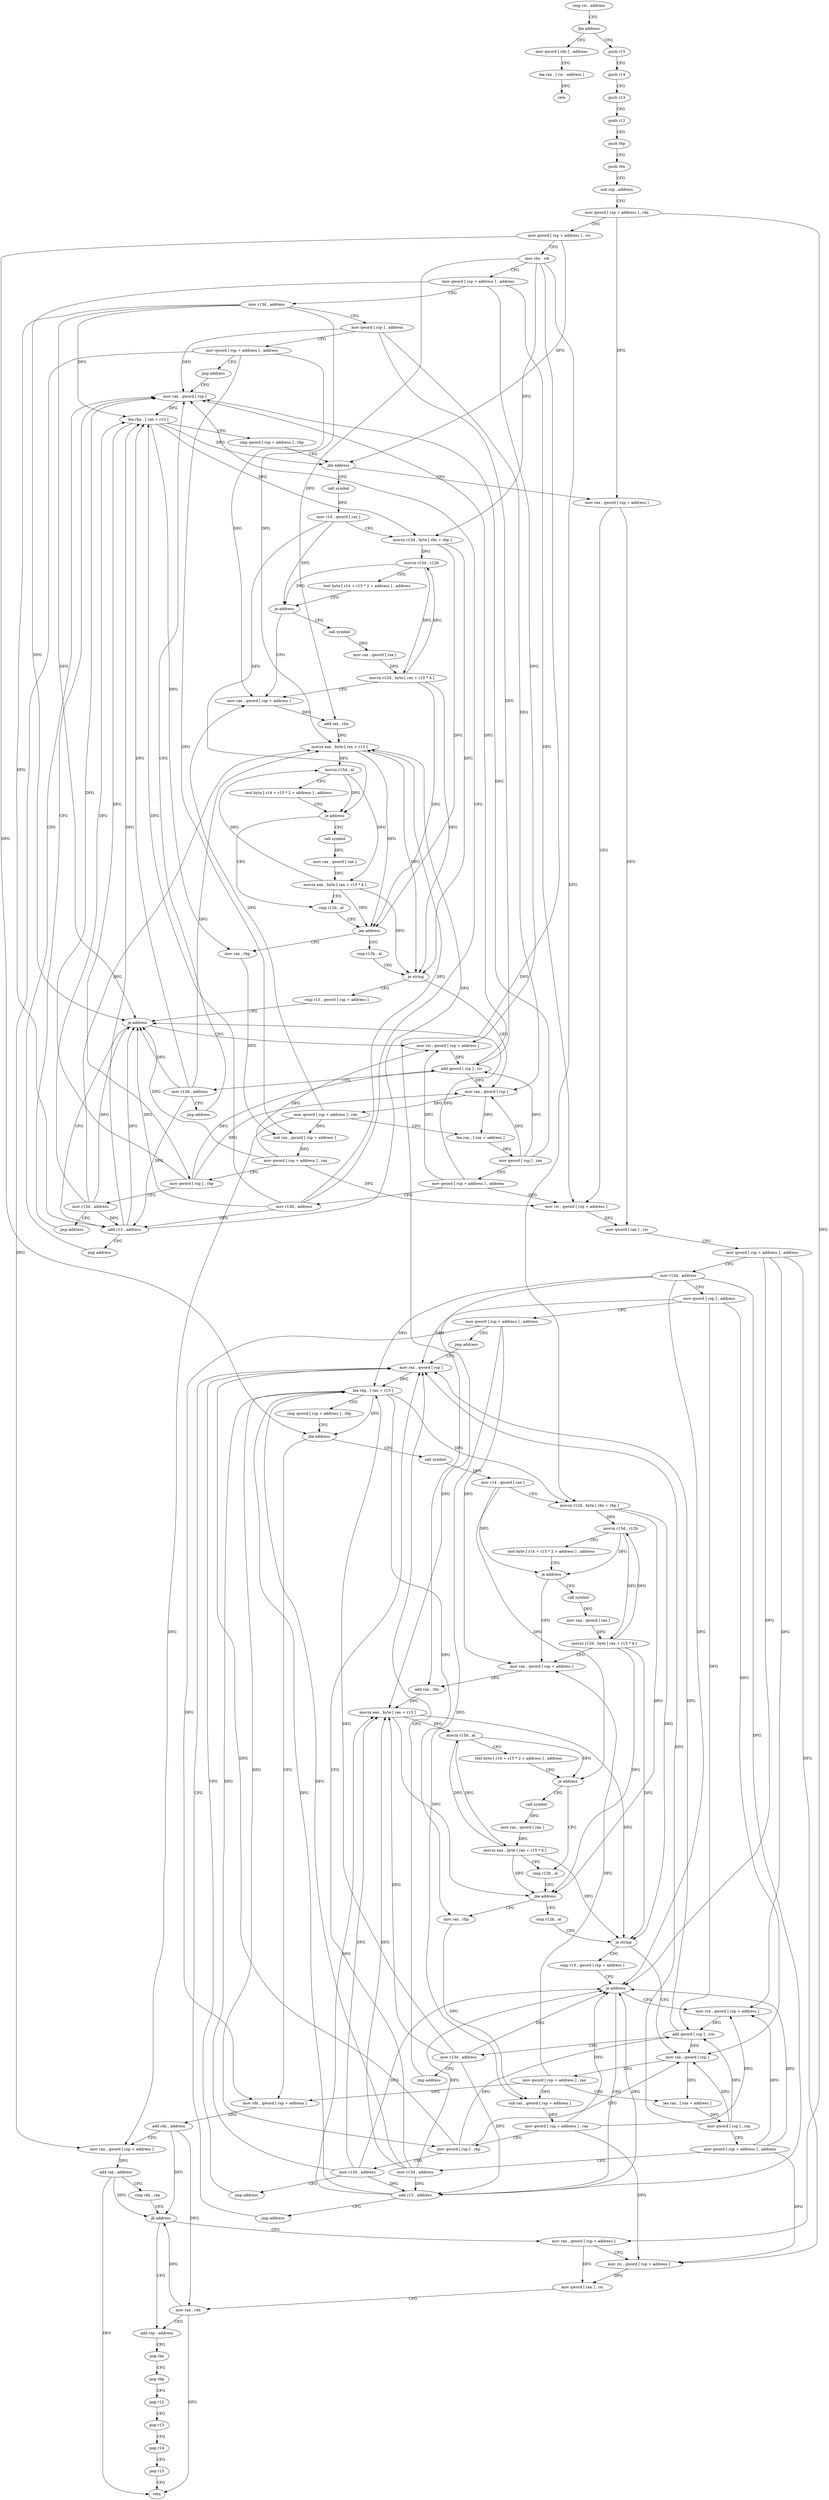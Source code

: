 digraph "func" {
"291928" [label = "cmp rsi , address" ]
"291932" [label = "jbe address" ]
"291995" [label = "mov qword [ rdx ] , address" ]
"291934" [label = "push r15" ]
"292002" [label = "lea rax , [ rsi - address ]" ]
"292006" [label = "retn" ]
"291936" [label = "push r14" ]
"291938" [label = "push r13" ]
"291940" [label = "push r12" ]
"291942" [label = "push rbp" ]
"291943" [label = "push rbx" ]
"291944" [label = "sub rsp , address" ]
"291948" [label = "mov qword [ rsp + address ] , rdx" ]
"291953" [label = "mov qword [ rsp + address ] , rsi" ]
"291958" [label = "mov rbx , rdi" ]
"291961" [label = "mov qword [ rsp + address ] , address" ]
"291970" [label = "mov r13d , address" ]
"291976" [label = "mov qword [ rsp ] , address" ]
"291984" [label = "mov qword [ rsp + address ] , address" ]
"291993" [label = "jmp address" ]
"292048" [label = "mov rax , qword [ rsp ]" ]
"292052" [label = "lea rbp , [ rax + r13 ]" ]
"292056" [label = "cmp qword [ rsp + address ] , rbp" ]
"292061" [label = "jbe address" ]
"292216" [label = "mov rax , qword [ rsp + address ]" ]
"292067" [label = "call symbol" ]
"292221" [label = "mov rsi , qword [ rsp + address ]" ]
"292226" [label = "mov qword [ rax ] , rsi" ]
"292229" [label = "mov qword [ rsp + address ] , address" ]
"292238" [label = "mov r13d , address" ]
"292244" [label = "mov qword [ rsp ] , address" ]
"292252" [label = "mov qword [ rsp + address ] , address" ]
"292261" [label = "jmp address" ]
"292304" [label = "mov rax , qword [ rsp ]" ]
"292072" [label = "mov r14 , qword [ rax ]" ]
"292075" [label = "movzx r12d , byte [ rbx + rbp ]" ]
"292080" [label = "movzx r15d , r12b" ]
"292084" [label = "test byte [ r14 + r15 * 2 + address ] , address" ]
"292090" [label = "je address" ]
"292105" [label = "mov rax , qword [ rsp + address ]" ]
"292092" [label = "call symbol" ]
"292308" [label = "lea rbp , [ rax + r13 ]" ]
"292312" [label = "cmp qword [ rsp + address ] , rbp" ]
"292317" [label = "jbe address" ]
"292472" [label = "mov rdx , qword [ rsp + address ]" ]
"292323" [label = "call symbol" ]
"292110" [label = "add rax , rbx" ]
"292113" [label = "movzx eax , byte [ rax + r13 ]" ]
"292118" [label = "movzx r15d , al" ]
"292122" [label = "test byte [ r14 + r15 * 2 + address ] , address" ]
"292128" [label = "je address" ]
"292143" [label = "cmp r12b , al" ]
"292130" [label = "call symbol" ]
"292097" [label = "mov rax , qword [ rax ]" ]
"292100" [label = "movzx r12d , byte [ rax + r15 * 4 ]" ]
"292477" [label = "add rdx , address" ]
"292481" [label = "mov rax , qword [ rsp + address ]" ]
"292486" [label = "add rax , address" ]
"292490" [label = "cmp rdx , rax" ]
"292493" [label = "jb address" ]
"292511" [label = "add rsp , address" ]
"292495" [label = "mov rax , qword [ rsp + address ]" ]
"292328" [label = "mov r14 , qword [ rax ]" ]
"292331" [label = "movzx r12d , byte [ rbx + rbp ]" ]
"292336" [label = "movzx r15d , r12b" ]
"292340" [label = "test byte [ r14 + r15 * 2 + address ] , address" ]
"292346" [label = "je address" ]
"292361" [label = "mov rax , qword [ rsp + address ]" ]
"292348" [label = "call symbol" ]
"292146" [label = "jae address" ]
"292007" [label = "cmp r12b , al" ]
"292152" [label = "mov rax , rbp" ]
"292135" [label = "mov rax , qword [ rax ]" ]
"292138" [label = "movzx eax , byte [ rax + r15 * 4 ]" ]
"292515" [label = "pop rbx" ]
"292516" [label = "pop rbp" ]
"292517" [label = "pop r12" ]
"292519" [label = "pop r13" ]
"292521" [label = "pop r14" ]
"292523" [label = "pop r15" ]
"292525" [label = "retn" ]
"292500" [label = "mov rsi , qword [ rsp + address ]" ]
"292505" [label = "mov qword [ rax ] , rsi" ]
"292508" [label = "mov rax , rdx" ]
"292366" [label = "add rax , rbx" ]
"292369" [label = "movzx eax , byte [ rax + r13 ]" ]
"292374" [label = "movzx r15d , al" ]
"292378" [label = "test byte [ r14 + r15 * 2 + address ] , address" ]
"292384" [label = "je address" ]
"292399" [label = "cmp r12b , al" ]
"292386" [label = "call symbol" ]
"292353" [label = "mov rax , qword [ rax ]" ]
"292356" [label = "movzx r12d , byte [ rax + r15 * 4 ]" ]
"292010" [label = "je string" ]
"292180" [label = "cmp r13 , qword [ rsp + address ]" ]
"292016" [label = "mov rax , qword [ rsp ]" ]
"292155" [label = "sub rax , qword [ rsp + address ]" ]
"292160" [label = "mov qword [ rsp + address ] , rax" ]
"292165" [label = "mov qword [ rsp ] , rbp" ]
"292169" [label = "mov r13d , address" ]
"292175" [label = "jmp address" ]
"292402" [label = "jbe address" ]
"292263" [label = "cmp r12b , al" ]
"292408" [label = "mov rax , rbp" ]
"292391" [label = "mov rax , qword [ rax ]" ]
"292394" [label = "movzx eax , byte [ rax + r15 * 4 ]" ]
"292185" [label = "je address" ]
"292196" [label = "mov rsi , qword [ rsp + address ]" ]
"292187" [label = "add r13 , address" ]
"292020" [label = "mov qword [ rsp + address ] , rax" ]
"292025" [label = "lea rax , [ rax + address ]" ]
"292029" [label = "mov qword [ rsp ] , rax" ]
"292033" [label = "mov qword [ rsp + address ] , address" ]
"292042" [label = "mov r13d , address" ]
"292266" [label = "je string" ]
"292436" [label = "cmp r13 , qword [ rsp + address ]" ]
"292272" [label = "mov rax , qword [ rsp ]" ]
"292411" [label = "sub rax , qword [ rsp + address ]" ]
"292416" [label = "mov qword [ rsp + address ] , rax" ]
"292421" [label = "mov qword [ rsp ] , rbp" ]
"292425" [label = "mov r13d , address" ]
"292431" [label = "jmp address" ]
"292201" [label = "add qword [ rsp ] , rsi" ]
"292205" [label = "mov r13d , address" ]
"292211" [label = "jmp address" ]
"292191" [label = "jmp address" ]
"292441" [label = "je address" ]
"292452" [label = "mov rcx , qword [ rsp + address ]" ]
"292443" [label = "add r13 , address" ]
"292276" [label = "mov qword [ rsp + address ] , rax" ]
"292281" [label = "lea rax , [ rax + address ]" ]
"292285" [label = "mov qword [ rsp ] , rax" ]
"292289" [label = "mov qword [ rsp + address ] , address" ]
"292298" [label = "mov r13d , address" ]
"292457" [label = "add qword [ rsp ] , rcx" ]
"292461" [label = "mov r13d , address" ]
"292467" [label = "jmp address" ]
"292447" [label = "jmp address" ]
"291928" -> "291932" [ label = "CFG" ]
"291932" -> "291995" [ label = "CFG" ]
"291932" -> "291934" [ label = "CFG" ]
"291995" -> "292002" [ label = "CFG" ]
"291934" -> "291936" [ label = "CFG" ]
"292002" -> "292006" [ label = "DFG" ]
"291936" -> "291938" [ label = "CFG" ]
"291938" -> "291940" [ label = "CFG" ]
"291940" -> "291942" [ label = "CFG" ]
"291942" -> "291943" [ label = "CFG" ]
"291943" -> "291944" [ label = "CFG" ]
"291944" -> "291948" [ label = "CFG" ]
"291948" -> "291953" [ label = "CFG" ]
"291948" -> "292216" [ label = "DFG" ]
"291948" -> "292495" [ label = "DFG" ]
"291953" -> "291958" [ label = "CFG" ]
"291953" -> "292061" [ label = "DFG" ]
"291953" -> "292317" [ label = "DFG" ]
"291958" -> "291961" [ label = "CFG" ]
"291958" -> "292075" [ label = "DFG" ]
"291958" -> "292110" [ label = "DFG" ]
"291958" -> "292331" [ label = "DFG" ]
"291958" -> "292366" [ label = "DFG" ]
"291961" -> "291970" [ label = "CFG" ]
"291961" -> "292221" [ label = "DFG" ]
"291961" -> "292185" [ label = "DFG" ]
"291961" -> "292196" [ label = "DFG" ]
"291970" -> "291976" [ label = "CFG" ]
"291970" -> "292052" [ label = "DFG" ]
"291970" -> "292113" [ label = "DFG" ]
"291970" -> "292185" [ label = "DFG" ]
"291970" -> "292187" [ label = "DFG" ]
"291976" -> "291984" [ label = "CFG" ]
"291976" -> "292048" [ label = "DFG" ]
"291976" -> "292016" [ label = "DFG" ]
"291976" -> "292201" [ label = "DFG" ]
"291984" -> "291993" [ label = "CFG" ]
"291984" -> "292105" [ label = "DFG" ]
"291984" -> "292481" [ label = "DFG" ]
"291984" -> "292155" [ label = "DFG" ]
"291993" -> "292048" [ label = "CFG" ]
"292048" -> "292052" [ label = "DFG" ]
"292052" -> "292056" [ label = "CFG" ]
"292052" -> "292061" [ label = "DFG" ]
"292052" -> "292075" [ label = "DFG" ]
"292052" -> "292152" [ label = "DFG" ]
"292052" -> "292165" [ label = "DFG" ]
"292056" -> "292061" [ label = "CFG" ]
"292061" -> "292216" [ label = "CFG" ]
"292061" -> "292067" [ label = "CFG" ]
"292216" -> "292221" [ label = "CFG" ]
"292216" -> "292226" [ label = "DFG" ]
"292067" -> "292072" [ label = "DFG" ]
"292221" -> "292226" [ label = "DFG" ]
"292226" -> "292229" [ label = "CFG" ]
"292229" -> "292238" [ label = "CFG" ]
"292229" -> "292500" [ label = "DFG" ]
"292229" -> "292441" [ label = "DFG" ]
"292229" -> "292452" [ label = "DFG" ]
"292238" -> "292244" [ label = "CFG" ]
"292238" -> "292308" [ label = "DFG" ]
"292238" -> "292369" [ label = "DFG" ]
"292238" -> "292441" [ label = "DFG" ]
"292238" -> "292443" [ label = "DFG" ]
"292244" -> "292252" [ label = "CFG" ]
"292244" -> "292304" [ label = "DFG" ]
"292244" -> "292272" [ label = "DFG" ]
"292244" -> "292457" [ label = "DFG" ]
"292252" -> "292261" [ label = "CFG" ]
"292252" -> "292472" [ label = "DFG" ]
"292252" -> "292361" [ label = "DFG" ]
"292252" -> "292411" [ label = "DFG" ]
"292261" -> "292304" [ label = "CFG" ]
"292304" -> "292308" [ label = "DFG" ]
"292072" -> "292075" [ label = "CFG" ]
"292072" -> "292090" [ label = "DFG" ]
"292072" -> "292128" [ label = "DFG" ]
"292075" -> "292080" [ label = "DFG" ]
"292075" -> "292146" [ label = "DFG" ]
"292075" -> "292010" [ label = "DFG" ]
"292080" -> "292084" [ label = "CFG" ]
"292080" -> "292090" [ label = "DFG" ]
"292080" -> "292100" [ label = "DFG" ]
"292084" -> "292090" [ label = "CFG" ]
"292090" -> "292105" [ label = "CFG" ]
"292090" -> "292092" [ label = "CFG" ]
"292105" -> "292110" [ label = "DFG" ]
"292092" -> "292097" [ label = "DFG" ]
"292308" -> "292312" [ label = "CFG" ]
"292308" -> "292317" [ label = "DFG" ]
"292308" -> "292331" [ label = "DFG" ]
"292308" -> "292408" [ label = "DFG" ]
"292308" -> "292421" [ label = "DFG" ]
"292312" -> "292317" [ label = "CFG" ]
"292317" -> "292472" [ label = "CFG" ]
"292317" -> "292323" [ label = "CFG" ]
"292472" -> "292477" [ label = "DFG" ]
"292323" -> "292328" [ label = "DFG" ]
"292110" -> "292113" [ label = "DFG" ]
"292113" -> "292118" [ label = "DFG" ]
"292113" -> "292146" [ label = "DFG" ]
"292113" -> "292010" [ label = "DFG" ]
"292118" -> "292122" [ label = "CFG" ]
"292118" -> "292128" [ label = "DFG" ]
"292118" -> "292138" [ label = "DFG" ]
"292122" -> "292128" [ label = "CFG" ]
"292128" -> "292143" [ label = "CFG" ]
"292128" -> "292130" [ label = "CFG" ]
"292143" -> "292146" [ label = "CFG" ]
"292130" -> "292135" [ label = "DFG" ]
"292097" -> "292100" [ label = "DFG" ]
"292100" -> "292105" [ label = "CFG" ]
"292100" -> "292080" [ label = "DFG" ]
"292100" -> "292146" [ label = "DFG" ]
"292100" -> "292010" [ label = "DFG" ]
"292477" -> "292481" [ label = "CFG" ]
"292477" -> "292493" [ label = "DFG" ]
"292477" -> "292508" [ label = "DFG" ]
"292481" -> "292486" [ label = "DFG" ]
"292486" -> "292490" [ label = "CFG" ]
"292486" -> "292493" [ label = "DFG" ]
"292486" -> "292525" [ label = "DFG" ]
"292490" -> "292493" [ label = "CFG" ]
"292493" -> "292511" [ label = "CFG" ]
"292493" -> "292495" [ label = "CFG" ]
"292511" -> "292515" [ label = "CFG" ]
"292495" -> "292500" [ label = "CFG" ]
"292495" -> "292505" [ label = "DFG" ]
"292328" -> "292331" [ label = "CFG" ]
"292328" -> "292346" [ label = "DFG" ]
"292328" -> "292384" [ label = "DFG" ]
"292331" -> "292336" [ label = "DFG" ]
"292331" -> "292402" [ label = "DFG" ]
"292331" -> "292266" [ label = "DFG" ]
"292336" -> "292340" [ label = "CFG" ]
"292336" -> "292346" [ label = "DFG" ]
"292336" -> "292356" [ label = "DFG" ]
"292340" -> "292346" [ label = "CFG" ]
"292346" -> "292361" [ label = "CFG" ]
"292346" -> "292348" [ label = "CFG" ]
"292361" -> "292366" [ label = "DFG" ]
"292348" -> "292353" [ label = "DFG" ]
"292146" -> "292007" [ label = "CFG" ]
"292146" -> "292152" [ label = "CFG" ]
"292007" -> "292010" [ label = "CFG" ]
"292152" -> "292155" [ label = "DFG" ]
"292135" -> "292138" [ label = "DFG" ]
"292138" -> "292143" [ label = "CFG" ]
"292138" -> "292118" [ label = "DFG" ]
"292138" -> "292146" [ label = "DFG" ]
"292138" -> "292010" [ label = "DFG" ]
"292515" -> "292516" [ label = "CFG" ]
"292516" -> "292517" [ label = "CFG" ]
"292517" -> "292519" [ label = "CFG" ]
"292519" -> "292521" [ label = "CFG" ]
"292521" -> "292523" [ label = "CFG" ]
"292523" -> "292525" [ label = "CFG" ]
"292500" -> "292505" [ label = "DFG" ]
"292505" -> "292508" [ label = "CFG" ]
"292508" -> "292511" [ label = "CFG" ]
"292508" -> "292493" [ label = "DFG" ]
"292508" -> "292525" [ label = "DFG" ]
"292366" -> "292369" [ label = "DFG" ]
"292369" -> "292374" [ label = "DFG" ]
"292369" -> "292402" [ label = "DFG" ]
"292369" -> "292266" [ label = "DFG" ]
"292374" -> "292378" [ label = "CFG" ]
"292374" -> "292384" [ label = "DFG" ]
"292374" -> "292394" [ label = "DFG" ]
"292378" -> "292384" [ label = "CFG" ]
"292384" -> "292399" [ label = "CFG" ]
"292384" -> "292386" [ label = "CFG" ]
"292399" -> "292402" [ label = "CFG" ]
"292386" -> "292391" [ label = "DFG" ]
"292353" -> "292356" [ label = "DFG" ]
"292356" -> "292361" [ label = "CFG" ]
"292356" -> "292336" [ label = "DFG" ]
"292356" -> "292402" [ label = "DFG" ]
"292356" -> "292266" [ label = "DFG" ]
"292010" -> "292180" [ label = "CFG" ]
"292010" -> "292016" [ label = "CFG" ]
"292180" -> "292185" [ label = "CFG" ]
"292016" -> "292020" [ label = "DFG" ]
"292016" -> "292025" [ label = "DFG" ]
"292155" -> "292160" [ label = "DFG" ]
"292160" -> "292165" [ label = "CFG" ]
"292160" -> "292221" [ label = "DFG" ]
"292160" -> "292185" [ label = "DFG" ]
"292160" -> "292196" [ label = "DFG" ]
"292165" -> "292169" [ label = "CFG" ]
"292165" -> "292048" [ label = "DFG" ]
"292165" -> "292016" [ label = "DFG" ]
"292165" -> "292201" [ label = "DFG" ]
"292169" -> "292175" [ label = "CFG" ]
"292169" -> "292052" [ label = "DFG" ]
"292169" -> "292113" [ label = "DFG" ]
"292169" -> "292185" [ label = "DFG" ]
"292169" -> "292187" [ label = "DFG" ]
"292175" -> "292048" [ label = "CFG" ]
"292402" -> "292263" [ label = "CFG" ]
"292402" -> "292408" [ label = "CFG" ]
"292263" -> "292266" [ label = "CFG" ]
"292408" -> "292411" [ label = "DFG" ]
"292391" -> "292394" [ label = "DFG" ]
"292394" -> "292399" [ label = "CFG" ]
"292394" -> "292374" [ label = "DFG" ]
"292394" -> "292402" [ label = "DFG" ]
"292394" -> "292266" [ label = "DFG" ]
"292185" -> "292196" [ label = "CFG" ]
"292185" -> "292187" [ label = "CFG" ]
"292196" -> "292201" [ label = "DFG" ]
"292187" -> "292191" [ label = "CFG" ]
"292187" -> "292052" [ label = "DFG" ]
"292187" -> "292113" [ label = "DFG" ]
"292187" -> "292185" [ label = "DFG" ]
"292020" -> "292025" [ label = "CFG" ]
"292020" -> "292105" [ label = "DFG" ]
"292020" -> "292481" [ label = "DFG" ]
"292020" -> "292155" [ label = "DFG" ]
"292025" -> "292029" [ label = "DFG" ]
"292029" -> "292033" [ label = "CFG" ]
"292029" -> "292048" [ label = "DFG" ]
"292029" -> "292016" [ label = "DFG" ]
"292029" -> "292201" [ label = "DFG" ]
"292033" -> "292042" [ label = "CFG" ]
"292033" -> "292221" [ label = "DFG" ]
"292033" -> "292185" [ label = "DFG" ]
"292033" -> "292196" [ label = "DFG" ]
"292042" -> "292048" [ label = "CFG" ]
"292042" -> "292052" [ label = "DFG" ]
"292042" -> "292113" [ label = "DFG" ]
"292042" -> "292185" [ label = "DFG" ]
"292042" -> "292187" [ label = "DFG" ]
"292266" -> "292436" [ label = "CFG" ]
"292266" -> "292272" [ label = "CFG" ]
"292436" -> "292441" [ label = "CFG" ]
"292272" -> "292276" [ label = "DFG" ]
"292272" -> "292281" [ label = "DFG" ]
"292411" -> "292416" [ label = "DFG" ]
"292416" -> "292421" [ label = "CFG" ]
"292416" -> "292500" [ label = "DFG" ]
"292416" -> "292441" [ label = "DFG" ]
"292416" -> "292452" [ label = "DFG" ]
"292421" -> "292425" [ label = "CFG" ]
"292421" -> "292304" [ label = "DFG" ]
"292421" -> "292272" [ label = "DFG" ]
"292421" -> "292457" [ label = "DFG" ]
"292425" -> "292431" [ label = "CFG" ]
"292425" -> "292308" [ label = "DFG" ]
"292425" -> "292369" [ label = "DFG" ]
"292425" -> "292441" [ label = "DFG" ]
"292425" -> "292443" [ label = "DFG" ]
"292431" -> "292304" [ label = "CFG" ]
"292201" -> "292205" [ label = "CFG" ]
"292201" -> "292048" [ label = "DFG" ]
"292201" -> "292016" [ label = "DFG" ]
"292205" -> "292211" [ label = "CFG" ]
"292205" -> "292052" [ label = "DFG" ]
"292205" -> "292113" [ label = "DFG" ]
"292205" -> "292185" [ label = "DFG" ]
"292205" -> "292187" [ label = "DFG" ]
"292211" -> "292048" [ label = "CFG" ]
"292191" -> "292048" [ label = "CFG" ]
"292441" -> "292452" [ label = "CFG" ]
"292441" -> "292443" [ label = "CFG" ]
"292452" -> "292457" [ label = "DFG" ]
"292443" -> "292447" [ label = "CFG" ]
"292443" -> "292308" [ label = "DFG" ]
"292443" -> "292369" [ label = "DFG" ]
"292443" -> "292441" [ label = "DFG" ]
"292276" -> "292281" [ label = "CFG" ]
"292276" -> "292472" [ label = "DFG" ]
"292276" -> "292361" [ label = "DFG" ]
"292276" -> "292411" [ label = "DFG" ]
"292281" -> "292285" [ label = "DFG" ]
"292285" -> "292289" [ label = "CFG" ]
"292285" -> "292304" [ label = "DFG" ]
"292285" -> "292272" [ label = "DFG" ]
"292285" -> "292457" [ label = "DFG" ]
"292289" -> "292298" [ label = "CFG" ]
"292289" -> "292500" [ label = "DFG" ]
"292289" -> "292441" [ label = "DFG" ]
"292289" -> "292452" [ label = "DFG" ]
"292298" -> "292304" [ label = "CFG" ]
"292298" -> "292308" [ label = "DFG" ]
"292298" -> "292369" [ label = "DFG" ]
"292298" -> "292441" [ label = "DFG" ]
"292298" -> "292443" [ label = "DFG" ]
"292457" -> "292461" [ label = "CFG" ]
"292457" -> "292304" [ label = "DFG" ]
"292457" -> "292272" [ label = "DFG" ]
"292461" -> "292467" [ label = "CFG" ]
"292461" -> "292308" [ label = "DFG" ]
"292461" -> "292369" [ label = "DFG" ]
"292461" -> "292441" [ label = "DFG" ]
"292461" -> "292443" [ label = "DFG" ]
"292467" -> "292304" [ label = "CFG" ]
"292447" -> "292304" [ label = "CFG" ]
}
